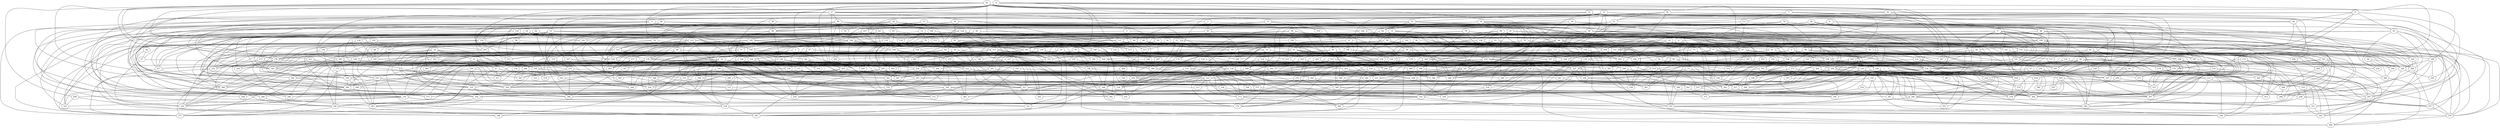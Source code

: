 strict graph "gnp_random_graph(400,0.015)" {
0;
1;
2;
3;
4;
5;
6;
7;
8;
9;
10;
11;
12;
13;
14;
15;
16;
17;
18;
19;
20;
21;
22;
23;
24;
25;
26;
27;
28;
29;
30;
31;
32;
33;
34;
35;
36;
37;
38;
39;
40;
41;
42;
43;
44;
45;
46;
47;
48;
49;
50;
51;
52;
53;
54;
55;
56;
57;
58;
59;
60;
61;
62;
63;
64;
65;
66;
67;
68;
69;
70;
71;
72;
73;
74;
75;
76;
77;
78;
79;
80;
81;
82;
83;
84;
85;
86;
87;
88;
89;
90;
91;
92;
93;
94;
95;
96;
97;
98;
99;
100;
101;
102;
103;
104;
105;
106;
107;
108;
109;
110;
111;
112;
113;
114;
115;
116;
117;
118;
119;
120;
121;
122;
123;
124;
125;
126;
127;
128;
129;
130;
131;
132;
133;
134;
135;
136;
137;
138;
139;
140;
141;
142;
143;
144;
145;
146;
147;
148;
149;
150;
151;
152;
153;
154;
155;
156;
157;
158;
159;
160;
161;
162;
163;
164;
165;
166;
167;
168;
169;
170;
171;
172;
173;
174;
175;
176;
177;
178;
179;
180;
181;
182;
183;
184;
185;
186;
187;
188;
189;
190;
191;
192;
193;
194;
195;
196;
197;
198;
199;
200;
201;
202;
203;
204;
205;
206;
207;
208;
209;
210;
211;
212;
213;
214;
215;
216;
217;
218;
219;
220;
221;
222;
223;
224;
225;
226;
227;
228;
229;
230;
231;
232;
233;
234;
235;
236;
237;
238;
239;
240;
241;
242;
243;
244;
245;
246;
247;
248;
249;
250;
251;
252;
253;
254;
255;
256;
257;
258;
259;
260;
261;
262;
263;
264;
265;
266;
267;
268;
269;
270;
271;
272;
273;
274;
275;
276;
277;
278;
279;
280;
281;
282;
283;
284;
285;
286;
287;
288;
289;
290;
291;
292;
293;
294;
295;
296;
297;
298;
299;
300;
301;
302;
303;
304;
305;
306;
307;
308;
309;
310;
311;
312;
313;
314;
315;
316;
317;
318;
319;
320;
321;
322;
323;
324;
325;
326;
327;
328;
329;
330;
331;
332;
333;
334;
335;
336;
337;
338;
339;
340;
341;
342;
343;
344;
345;
346;
347;
348;
349;
350;
351;
352;
353;
354;
355;
356;
357;
358;
359;
360;
361;
362;
363;
364;
365;
366;
367;
368;
369;
370;
371;
372;
373;
374;
375;
376;
377;
378;
379;
380;
381;
382;
383;
384;
385;
386;
387;
388;
389;
390;
391;
392;
393;
394;
395;
396;
397;
398;
399;
0 -- 163  [is_available=True, prob="0.577372874879"];
0 -- 36  [is_available=True, prob="0.190039960964"];
0 -- 135  [is_available=True, prob="1.0"];
0 -- 202  [is_available=True, prob="0.514683439761"];
0 -- 145  [is_available=True, prob="0.663628086172"];
0 -- 147  [is_available=True, prob="1.0"];
0 -- 388  [is_available=True, prob="0.322144930926"];
1 -- 148  [is_available=True, prob="0.930201834196"];
1 -- 108  [is_available=True, prob="0.0036262233025"];
1 -- 222  [is_available=True, prob="1.0"];
2 -- 48  [is_available=True, prob="0.561540860043"];
2 -- 178  [is_available=True, prob="0.0756913325278"];
2 -- 43  [is_available=True, prob="1.0"];
2 -- 221  [is_available=True, prob="0.46648663446"];
2 -- 94  [is_available=True, prob="0.16400220999"];
3 -- 364  [is_available=True, prob="1.0"];
3 -- 22  [is_available=True, prob="1.0"];
4 -- 133  [is_available=True, prob="0.718038773406"];
4 -- 169  [is_available=True, prob="1.0"];
4 -- 309  [is_available=True, prob="1.0"];
4 -- 284  [is_available=True, prob="0.821309717565"];
4 -- 158  [is_available=True, prob="0.161027956379"];
4 -- 165  [is_available=True, prob="0.0902717542357"];
5 -- 209  [is_available=True, prob="1.0"];
5 -- 220  [is_available=True, prob="0.038722669076"];
5 -- 196  [is_available=True, prob="0.216397812248"];
5 -- 205  [is_available=True, prob="0.177934997321"];
6 -- 88  [is_available=True, prob="1.0"];
6 -- 176  [is_available=True, prob="0.83781358567"];
6 -- 171  [is_available=True, prob="0.17270343087"];
6 -- 116  [is_available=True, prob="1.0"];
7 -- 327  [is_available=True, prob="0.545899807386"];
7 -- 314  [is_available=True, prob="0.589783074324"];
7 -- 107  [is_available=True, prob="1.0"];
7 -- 111  [is_available=True, prob="0.276072025436"];
8 -- 257  [is_available=True, prob="0.0543905243798"];
8 -- 195  [is_available=True, prob="0.227720726569"];
8 -- 37  [is_available=True, prob="0.55652738882"];
8 -- 102  [is_available=True, prob="0.640028470312"];
8 -- 105  [is_available=True, prob="0.365352399486"];
8 -- 362  [is_available=True, prob="0.332470972938"];
8 -- 312  [is_available=True, prob="1.0"];
8 -- 213  [is_available=True, prob="0.175896910821"];
8 -- 184  [is_available=True, prob="1.0"];
8 -- 91  [is_available=True, prob="1.0"];
8 -- 70  [is_available=True, prob="0.534523129487"];
9 -- 384  [is_available=True, prob="0.143187984673"];
9 -- 327  [is_available=True, prob="1.0"];
9 -- 174  [is_available=True, prob="0.528219488025"];
9 -- 80  [is_available=True, prob="0.118128347359"];
9 -- 83  [is_available=True, prob="0.411917448108"];
9 -- 244  [is_available=True, prob="0.48366180455"];
9 -- 319  [is_available=True, prob="0.769526046424"];
10 -- 297  [is_available=True, prob="0.213145824563"];
10 -- 178  [is_available=True, prob="0.122562791397"];
10 -- 236  [is_available=True, prob="1.0"];
10 -- 354  [is_available=True, prob="0.221071375743"];
10 -- 381  [is_available=True, prob="0.839265079951"];
11 -- 379  [is_available=True, prob="0.0882915273384"];
11 -- 84  [is_available=True, prob="0.545522736841"];
11 -- 225  [is_available=True, prob="1.0"];
11 -- 76  [is_available=True, prob="1.0"];
11 -- 217  [is_available=True, prob="0.169629402942"];
12 -- 128  [is_available=True, prob="0.643641907301"];
12 -- 229  [is_available=True, prob="0.889772806421"];
12 -- 43  [is_available=True, prob="0.476280918754"];
12 -- 85  [is_available=True, prob="0.479384543373"];
12 -- 313  [is_available=True, prob="0.57799202616"];
12 -- 155  [is_available=True, prob="0.00345651475405"];
13 -- 64  [is_available=True, prob="0.263727281956"];
13 -- 66  [is_available=True, prob="0.905245893376"];
13 -- 358  [is_available=True, prob="0.746479384485"];
13 -- 327  [is_available=True, prob="0.0504590727387"];
13 -- 41  [is_available=True, prob="0.284240299222"];
13 -- 347  [is_available=True, prob="0.612597515199"];
13 -- 29  [is_available=True, prob="1.0"];
14 -- 161  [is_available=True, prob="1.0"];
14 -- 328  [is_available=True, prob="0.189640004782"];
14 -- 175  [is_available=True, prob="0.522426548569"];
14 -- 306  [is_available=True, prob="0.966220662338"];
14 -- 21  [is_available=True, prob="1.0"];
14 -- 246  [is_available=True, prob="0.568455462452"];
14 -- 254  [is_available=True, prob="0.349219314917"];
15 -- 192  [is_available=True, prob="0.723139228783"];
15 -- 226  [is_available=True, prob="0.730152428497"];
15 -- 106  [is_available=True, prob="0.734189842078"];
15 -- 208  [is_available=True, prob="1.0"];
15 -- 276  [is_available=True, prob="1.0"];
15 -- 215  [is_available=True, prob="0.566214416797"];
16 -- 151  [is_available=True, prob="0.405458595807"];
16 -- 259  [is_available=True, prob="1.0"];
16 -- 139  [is_available=True, prob="1.0"];
16 -- 141  [is_available=True, prob="0.76084403024"];
16 -- 279  [is_available=True, prob="0.912103102256"];
16 -- 284  [is_available=True, prob="0.53621015353"];
17 -- 193  [is_available=True, prob="0.796846744195"];
17 -- 369  [is_available=True, prob="0.952202822813"];
17 -- 232  [is_available=True, prob="0.852083903006"];
17 -- 108  [is_available=True, prob="1.0"];
17 -- 397  [is_available=True, prob="1.0"];
17 -- 239  [is_available=True, prob="1.0"];
17 -- 208  [is_available=True, prob="0.798169384371"];
17 -- 337  [is_available=True, prob="0.93136507249"];
17 -- 147  [is_available=True, prob="0.0677385928646"];
17 -- 84  [is_available=True, prob="1.0"];
17 -- 375  [is_available=True, prob="0.219523458882"];
17 -- 378  [is_available=True, prob="0.783962481044"];
18 -- 96  [is_available=True, prob="0.740178000683"];
18 -- 257  [is_available=True, prob="0.315861617693"];
18 -- 102  [is_available=True, prob="0.0108068776382"];
18 -- 288  [is_available=True, prob="0.528621848969"];
18 -- 142  [is_available=True, prob="0.486238541711"];
18 -- 47  [is_available=True, prob="0.075119943849"];
18 -- 310  [is_available=True, prob="1.0"];
18 -- 57  [is_available=True, prob="0.783484103834"];
18 -- 220  [is_available=True, prob="0.123544284918"];
18 -- 125  [is_available=True, prob="0.187179566777"];
19 -- 32  [is_available=True, prob="0.693097963718"];
19 -- 386  [is_available=True, prob="0.480136100075"];
19 -- 324  [is_available=True, prob="1.0"];
19 -- 293  [is_available=True, prob="0.299726764223"];
19 -- 103  [is_available=True, prob="1.0"];
19 -- 216  [is_available=True, prob="1.0"];
19 -- 338  [is_available=True, prob="0.525318389775"];
19 -- 339  [is_available=True, prob="1.0"];
19 -- 184  [is_available=True, prob="0.0522990881112"];
19 -- 185  [is_available=True, prob="0.600965879956"];
20 -- 104  [is_available=True, prob="1.0"];
20 -- 55  [is_available=True, prob="0.0582018886142"];
20 -- 142  [is_available=True, prob="0.916260555873"];
20 -- 340  [is_available=True, prob="0.480730238442"];
20 -- 87  [is_available=True, prob="0.432910452021"];
20 -- 280  [is_available=True, prob="1.0"];
20 -- 92  [is_available=True, prob="0.243188663762"];
20 -- 189  [is_available=True, prob="0.963341183782"];
20 -- 318  [is_available=True, prob="0.889026743008"];
21 -- 196  [is_available=True, prob="0.943704495719"];
21 -- 133  [is_available=True, prob="1.0"];
21 -- 296  [is_available=True, prob="1.0"];
21 -- 47  [is_available=True, prob="0.900876246802"];
21 -- 251  [is_available=True, prob="0.670808142939"];
21 -- 382  [is_available=True, prob="1.0"];
22 -- 310  [is_available=True, prob="1.0"];
22 -- 232  [is_available=True, prob="0.180557631754"];
22 -- 206  [is_available=True, prob="0.416497428501"];
22 -- 371  [is_available=True, prob="0.381377161219"];
22 -- 150  [is_available=True, prob="0.0393751261601"];
22 -- 217  [is_available=True, prob="0.913351099466"];
22 -- 124  [is_available=True, prob="0.322496660694"];
22 -- 253  [is_available=True, prob="1.0"];
22 -- 95  [is_available=True, prob="1.0"];
23 -- 49  [is_available=True, prob="1.0"];
23 -- 107  [is_available=True, prob="0.735094101538"];
23 -- 326  [is_available=True, prob="1.0"];
23 -- 319  [is_available=True, prob="1.0"];
24 -- 25  [is_available=True, prob="0.032663041084"];
24 -- 106  [is_available=True, prob="0.567684397281"];
24 -- 331  [is_available=True, prob="0.0392085898761"];
24 -- 303  [is_available=True, prob="0.400765638964"];
25 -- 388  [is_available=True, prob="0.118580421619"];
25 -- 103  [is_available=True, prob="1.0"];
25 -- 247  [is_available=True, prob="1.0"];
25 -- 364  [is_available=True, prob="0.194948236998"];
25 -- 248  [is_available=True, prob="0.299558757268"];
25 -- 183  [is_available=True, prob="0.804579812511"];
25 -- 313  [is_available=True, prob="0.017338364043"];
26 -- 256  [is_available=True, prob="0.469694090905"];
26 -- 136  [is_available=True, prob="0.767293492471"];
26 -- 394  [is_available=True, prob="0.144113280149"];
26 -- 301  [is_available=True, prob="0.309450623926"];
26 -- 189  [is_available=True, prob="0.882308091477"];
26 -- 61  [is_available=True, prob="0.270597075546"];
27 -- 302  [is_available=True, prob="1.0"];
27 -- 271  [is_available=True, prob="0.609984088066"];
28 -- 273  [is_available=True, prob="0.777186216984"];
28 -- 52  [is_available=True, prob="0.679675446622"];
28 -- 86  [is_available=True, prob="1.0"];
29 -- 261  [is_available=True, prob="0.511637127215"];
29 -- 264  [is_available=True, prob="1.0"];
29 -- 94  [is_available=True, prob="1.0"];
29 -- 69  [is_available=True, prob="0.497725887432"];
29 -- 312  [is_available=True, prob="0.787750983692"];
29 -- 126  [is_available=True, prob="0.451469513701"];
29 -- 223  [is_available=True, prob="0.453142096609"];
30 -- 384  [is_available=True, prob="0.00467031720254"];
30 -- 97  [is_available=True, prob="0.320587515112"];
30 -- 299  [is_available=True, prob="0.136009796315"];
30 -- 93  [is_available=True, prob="0.320854328239"];
30 -- 86  [is_available=True, prob="0.984316997154"];
31 -- 343  [is_available=True, prob="0.612238710121"];
31 -- 387  [is_available=True, prob="0.0908501964029"];
31 -- 388  [is_available=True, prob="0.823929116227"];
31 -- 199  [is_available=True, prob="0.104615437332"];
31 -- 327  [is_available=True, prob="0.795436010064"];
31 -- 269  [is_available=True, prob="0.322771800357"];
31 -- 110  [is_available=True, prob="1.0"];
31 -- 80  [is_available=True, prob="0.354988553962"];
31 -- 371  [is_available=True, prob="0.95368978053"];
31 -- 215  [is_available=True, prob="0.105389209387"];
31 -- 350  [is_available=True, prob="0.58579981898"];
31 -- 255  [is_available=True, prob="1.0"];
32 -- 51  [is_available=True, prob="0.300078938418"];
32 -- 35  [is_available=True, prob="0.202247880229"];
32 -- 131  [is_available=True, prob="0.772490892458"];
32 -- 236  [is_available=True, prob="0.736556732716"];
32 -- 397  [is_available=True, prob="0.872750920133"];
32 -- 247  [is_available=True, prob="0.269739049968"];
32 -- 249  [is_available=True, prob="0.734569600043"];
32 -- 283  [is_available=True, prob="1.0"];
33 -- 320  [is_available=True, prob="0.560089746014"];
33 -- 65  [is_available=True, prob="0.71619835439"];
33 -- 388  [is_available=True, prob="0.510415891148"];
33 -- 77  [is_available=True, prob="0.563477590141"];
33 -- 145  [is_available=True, prob="0.428057214433"];
33 -- 213  [is_available=True, prob="0.709938769181"];
33 -- 377  [is_available=True, prob="1.0"];
34 -- 208  [is_available=True, prob="0.435185547731"];
34 -- 380  [is_available=True, prob="1.0"];
34 -- 324  [is_available=True, prob="1.0"];
35 -- 128  [is_available=True, prob="0.449314623677"];
35 -- 360  [is_available=True, prob="0.240745423874"];
35 -- 241  [is_available=True, prob="0.673695117046"];
35 -- 376  [is_available=True, prob="0.740813645762"];
35 -- 92  [is_available=True, prob="1.0"];
36 -- 295  [is_available=True, prob="0.636561889374"];
36 -- 329  [is_available=True, prob="1.0"];
36 -- 209  [is_available=True, prob="0.527837497541"];
36 -- 245  [is_available=True, prob="0.173408889166"];
36 -- 58  [is_available=True, prob="0.577187123135"];
37 -- 352  [is_available=True, prob="0.00147912057042"];
37 -- 354  [is_available=True, prob="0.864487233592"];
37 -- 228  [is_available=True, prob="0.697841082393"];
37 -- 39  [is_available=True, prob="0.293714187497"];
37 -- 263  [is_available=True, prob="0.742123374356"];
37 -- 334  [is_available=True, prob="0.506576121771"];
37 -- 376  [is_available=True, prob="0.599787206417"];
37 -- 53  [is_available=True, prob="0.30832426105"];
37 -- 216  [is_available=True, prob="0.684938204825"];
37 -- 68  [is_available=True, prob="0.510265845771"];
37 -- 286  [is_available=True, prob="1.0"];
38 -- 336  [is_available=True, prob="1.0"];
38 -- 292  [is_available=True, prob="1.0"];
38 -- 170  [is_available=True, prob="1.0"];
38 -- 240  [is_available=True, prob="0.661460743735"];
38 -- 343  [is_available=True, prob="0.909465468711"];
38 -- 314  [is_available=True, prob="0.984511507932"];
38 -- 394  [is_available=True, prob="0.481258060199"];
39 -- 72  [is_available=True, prob="0.637780630075"];
39 -- 234  [is_available=True, prob="0.694293987703"];
39 -- 364  [is_available=True, prob="0.287983853863"];
39 -- 207  [is_available=True, prob="0.567136808708"];
39 -- 158  [is_available=True, prob="1.0"];
39 -- 317  [is_available=True, prob="1.0"];
39 -- 126  [is_available=True, prob="0.958150298353"];
40 -- 100  [is_available=True, prob="1.0"];
40 -- 140  [is_available=True, prob="0.389739553333"];
40 -- 304  [is_available=True, prob="0.0913052255918"];
40 -- 243  [is_available=True, prob="1.0"];
40 -- 308  [is_available=True, prob="1.0"];
40 -- 184  [is_available=True, prob="1.0"];
40 -- 155  [is_available=True, prob="0.767170229267"];
40 -- 63  [is_available=True, prob="0.047989025692"];
41 -- 358  [is_available=True, prob="0.866453473742"];
41 -- 297  [is_available=True, prob="0.640706425945"];
41 -- 396  [is_available=True, prob="0.966874491257"];
41 -- 82  [is_available=True, prob="0.750872472071"];
41 -- 281  [is_available=True, prob="0.772306612155"];
42 -- 329  [is_available=True, prob="0.973656820853"];
42 -- 387  [is_available=True, prob="0.521569716183"];
42 -- 356  [is_available=True, prob="0.267332992364"];
42 -- 295  [is_available=True, prob="1.0"];
43 -- 123  [is_available=True, prob="0.290369080485"];
43 -- 218  [is_available=True, prob="0.56414261106"];
43 -- 295  [is_available=True, prob="0.183410009387"];
44 -- 57  [is_available=True, prob="0.466038016539"];
44 -- 363  [is_available=True, prob="0.787017478344"];
45 -- 193  [is_available=True, prob="0.191424502782"];
45 -- 194  [is_available=True, prob="1.0"];
45 -- 227  [is_available=True, prob="0.00509691513558"];
45 -- 229  [is_available=True, prob="1.0"];
45 -- 337  [is_available=True, prob="0.680345574638"];
45 -- 290  [is_available=True, prob="0.795140967632"];
45 -- 335  [is_available=True, prob="0.85641646634"];
45 -- 145  [is_available=True, prob="0.783730095861"];
45 -- 211  [is_available=True, prob="0.16508977668"];
45 -- 246  [is_available=True, prob="0.630289062217"];
45 -- 186  [is_available=True, prob="0.19361074085"];
45 -- 59  [is_available=True, prob="0.808742226568"];
46 -- 240  [is_available=True, prob="1.0"];
46 -- 264  [is_available=True, prob="1.0"];
46 -- 302  [is_available=True, prob="0.189849725974"];
46 -- 144  [is_available=True, prob="1.0"];
46 -- 82  [is_available=True, prob="0.208068469299"];
46 -- 254  [is_available=True, prob="0.762665895889"];
47 -- 357  [is_available=True, prob="1.0"];
47 -- 326  [is_available=True, prob="0.687467705039"];
47 -- 391  [is_available=True, prob="1.0"];
47 -- 311  [is_available=True, prob="0.8582616408"];
48 -- 201  [is_available=True, prob="0.657044431299"];
48 -- 139  [is_available=True, prob="1.0"];
48 -- 300  [is_available=True, prob="1.0"];
48 -- 178  [is_available=True, prob="0.760017898941"];
48 -- 309  [is_available=True, prob="1.0"];
48 -- 316  [is_available=True, prob="1.0"];
49 -- 376  [is_available=True, prob="1.0"];
49 -- 335  [is_available=True, prob="0.677989543162"];
49 -- 158  [is_available=True, prob="0.500144739112"];
50 -- 282  [is_available=True, prob="0.853817305762"];
50 -- 189  [is_available=True, prob="0.899897882939"];
50 -- 222  [is_available=True, prob="1.0"];
51 -- 224  [is_available=True, prob="0.466019324375"];
51 -- 306  [is_available=True, prob="0.00858156927482"];
52 -- 288  [is_available=True, prob="0.921595599099"];
52 -- 113  [is_available=True, prob="0.862216191899"];
52 -- 139  [is_available=True, prob="0.743605519055"];
52 -- 376  [is_available=True, prob="0.614505506986"];
53 -- 135  [is_available=True, prob="0.284097713419"];
53 -- 104  [is_available=True, prob="0.348967812416"];
53 -- 331  [is_available=True, prob="0.36579441708"];
53 -- 237  [is_available=True, prob="0.767788054238"];
53 -- 304  [is_available=True, prob="0.90121296506"];
53 -- 243  [is_available=True, prob="0.340226249307"];
53 -- 180  [is_available=True, prob="0.955578967642"];
53 -- 183  [is_available=True, prob="0.468055890105"];
53 -- 276  [is_available=True, prob="0.958458841364"];
53 -- 156  [is_available=True, prob="1.0"];
54 -- 344  [is_available=True, prob="0.822103155004"];
54 -- 322  [is_available=True, prob="0.0419913207156"];
54 -- 137  [is_available=True, prob="1.0"];
54 -- 303  [is_available=True, prob="1.0"];
54 -- 152  [is_available=True, prob="1.0"];
54 -- 338  [is_available=True, prob="0.124911349322"];
54 -- 88  [is_available=True, prob="0.423670055902"];
56 -- 368  [is_available=True, prob="0.977280549589"];
56 -- 154  [is_available=True, prob="0.452519107584"];
56 -- 274  [is_available=True, prob="0.969884912082"];
56 -- 319  [is_available=True, prob="0.834356991852"];
57 -- 332  [is_available=True, prob="0.26497264878"];
57 -- 239  [is_available=True, prob="0.737796419706"];
58 -- 193  [is_available=True, prob="1.0"];
58 -- 198  [is_available=True, prob="1.0"];
58 -- 168  [is_available=True, prob="0.0881652866978"];
58 -- 202  [is_available=True, prob="0.860687140933"];
58 -- 176  [is_available=True, prob="0.290677589607"];
59 -- 384  [is_available=True, prob="0.111172240595"];
59 -- 294  [is_available=True, prob="1.0"];
59 -- 307  [is_available=True, prob="0.458536632998"];
59 -- 84  [is_available=True, prob="0.890352738962"];
59 -- 61  [is_available=True, prob="1.0"];
60 -- 304  [is_available=True, prob="1.0"];
60 -- 201  [is_available=True, prob="1.0"];
60 -- 236  [is_available=True, prob="0.603704540168"];
60 -- 190  [is_available=True, prob="1.0"];
61 -- 65  [is_available=True, prob="0.200292000794"];
61 -- 269  [is_available=True, prob="1.0"];
61 -- 82  [is_available=True, prob="0.388705821507"];
61 -- 377  [is_available=True, prob="0.0802591580185"];
61 -- 94  [is_available=True, prob="0.694551304497"];
62 -- 217  [is_available=True, prob="0.596551346245"];
62 -- 164  [is_available=True, prob="0.720031622223"];
62 -- 252  [is_available=True, prob="0.336527958112"];
62 -- 310  [is_available=True, prob="1.0"];
62 -- 365  [is_available=True, prob="1.0"];
63 -- 356  [is_available=True, prob="1.0"];
63 -- 105  [is_available=True, prob="0.267593459856"];
63 -- 235  [is_available=True, prob="0.858363142327"];
63 -- 146  [is_available=True, prob="0.930292274268"];
63 -- 147  [is_available=True, prob="0.685446380849"];
63 -- 116  [is_available=True, prob="1.0"];
63 -- 119  [is_available=True, prob="1.0"];
63 -- 157  [is_available=True, prob="1.0"];
63 -- 351  [is_available=True, prob="1.0"];
64 -- 233  [is_available=True, prob="0.704189177875"];
64 -- 139  [is_available=True, prob="0.671737383754"];
64 -- 236  [is_available=True, prob="0.268947783496"];
64 -- 278  [is_available=True, prob="0.770414793136"];
65 -- 224  [is_available=True, prob="1.0"];
65 -- 193  [is_available=True, prob="0.211530273222"];
65 -- 271  [is_available=True, prob="0.388121708367"];
65 -- 181  [is_available=True, prob="0.319402572069"];
65 -- 343  [is_available=True, prob="0.830869689302"];
66 -- 195  [is_available=True, prob="0.229349162681"];
66 -- 356  [is_available=True, prob="0.189361276476"];
66 -- 239  [is_available=True, prob="0.0458195957151"];
66 -- 372  [is_available=True, prob="0.712430721985"];
66 -- 373  [is_available=True, prob="0.562429984761"];
66 -- 316  [is_available=True, prob="0.994746036068"];
67 -- 200  [is_available=True, prob="0.0214252056342"];
67 -- 130  [is_available=True, prob="0.167292593814"];
67 -- 292  [is_available=True, prob="1.0"];
67 -- 170  [is_available=True, prob="0.538522253132"];
67 -- 367  [is_available=True, prob="0.804024837653"];
68 -- 352  [is_available=True, prob="0.107645829888"];
68 -- 70  [is_available=True, prob="0.398223387499"];
68 -- 263  [is_available=True, prob="0.87060443472"];
68 -- 328  [is_available=True, prob="0.636109802376"];
68 -- 362  [is_available=True, prob="0.0127599269433"];
68 -- 366  [is_available=True, prob="0.628109551426"];
68 -- 144  [is_available=True, prob="0.777541496117"];
68 -- 86  [is_available=True, prob="1.0"];
68 -- 377  [is_available=True, prob="1.0"];
68 -- 122  [is_available=True, prob="0.0541071984384"];
69 -- 197  [is_available=True, prob="0.634802948523"];
69 -- 138  [is_available=True, prob="0.772281841386"];
69 -- 300  [is_available=True, prob="0.460762501314"];
69 -- 77  [is_available=True, prob="1.0"];
69 -- 240  [is_available=True, prob="0.930946482416"];
69 -- 374  [is_available=True, prob="0.654695241406"];
69 -- 313  [is_available=True, prob="0.855010033586"];
69 -- 186  [is_available=True, prob="0.773741473869"];
69 -- 251  [is_available=True, prob="0.623257166227"];
70 -- 128  [is_available=True, prob="0.552334970299"];
70 -- 197  [is_available=True, prob="1.0"];
70 -- 208  [is_available=True, prob="0.281830476113"];
70 -- 382  [is_available=True, prob="0.0422597888421"];
71 -- 100  [is_available=True, prob="0.322563329003"];
71 -- 262  [is_available=True, prob="1.0"];
71 -- 170  [is_available=True, prob="0.124712349292"];
71 -- 299  [is_available=True, prob="1.0"];
71 -- 178  [is_available=True, prob="1.0"];
71 -- 313  [is_available=True, prob="0.897244686653"];
72 -- 324  [is_available=True, prob="0.730905800633"];
72 -- 364  [is_available=True, prob="0.535388672442"];
72 -- 114  [is_available=True, prob="0.0306829555844"];
72 -- 275  [is_available=True, prob="1.0"];
72 -- 187  [is_available=True, prob="0.227535038509"];
72 -- 349  [is_available=True, prob="0.735802775271"];
73 -- 361  [is_available=True, prob="0.792751276053"];
73 -- 339  [is_available=True, prob="1.0"];
73 -- 251  [is_available=True, prob="0.716437851055"];
73 -- 293  [is_available=True, prob="0.671465543522"];
74 -- 260  [is_available=True, prob="0.774770004037"];
74 -- 86  [is_available=True, prob="1.0"];
74 -- 169  [is_available=True, prob="0.328449628647"];
74 -- 234  [is_available=True, prob="1.0"];
74 -- 181  [is_available=True, prob="0.732169585288"];
74 -- 342  [is_available=True, prob="0.846561736058"];
75 -- 128  [is_available=True, prob="0.881095264573"];
75 -- 306  [is_available=True, prob="1.0"];
75 -- 375  [is_available=True, prob="0.925938715781"];
76 -- 102  [is_available=True, prob="0.43322069316"];
76 -- 201  [is_available=True, prob="0.730061027197"];
76 -- 246  [is_available=True, prob="1.0"];
76 -- 282  [is_available=True, prob="1.0"];
76 -- 381  [is_available=True, prob="0.550289373707"];
77 -- 160  [is_available=True, prob="0.78606127168"];
77 -- 257  [is_available=True, prob="0.798688464255"];
77 -- 234  [is_available=True, prob="0.222982058321"];
77 -- 327  [is_available=True, prob="0.824760642105"];
77 -- 336  [is_available=True, prob="0.772627444846"];
77 -- 216  [is_available=True, prob="0.9668403712"];
78 -- 353  [is_available=True, prob="0.314253713934"];
78 -- 136  [is_available=True, prob="1.0"];
78 -- 236  [is_available=True, prob="0.437355436101"];
78 -- 338  [is_available=True, prob="1.0"];
78 -- 217  [is_available=True, prob="0.427783621037"];
78 -- 379  [is_available=True, prob="0.794814336368"];
78 -- 381  [is_available=True, prob="1.0"];
78 -- 286  [is_available=True, prob="1.0"];
79 -- 192  [is_available=True, prob="1.0"];
79 -- 220  [is_available=True, prob="1.0"];
79 -- 188  [is_available=True, prob="1.0"];
79 -- 253  [is_available=True, prob="1.0"];
79 -- 309  [is_available=True, prob="1.0"];
80 -- 107  [is_available=True, prob="0.484161805971"];
80 -- 95  [is_available=True, prob="0.693519142756"];
80 -- 205  [is_available=True, prob="0.596198275173"];
81 -- 280  [is_available=True, prob="0.85507430847"];
81 -- 193  [is_available=True, prob="1.0"];
81 -- 164  [is_available=True, prob="0.987384168002"];
81 -- 228  [is_available=True, prob="0.339042982347"];
81 -- 257  [is_available=True, prob="0.922575937377"];
82 -- 97  [is_available=True, prob="0.261031870911"];
82 -- 142  [is_available=True, prob="1.0"];
82 -- 146  [is_available=True, prob="1.0"];
82 -- 94  [is_available=True, prob="1.0"];
83 -- 321  [is_available=True, prob="0.0164164325906"];
83 -- 324  [is_available=True, prob="1.0"];
83 -- 136  [is_available=True, prob="0.253093954293"];
83 -- 396  [is_available=True, prob="0.535105508327"];
83 -- 208  [is_available=True, prob="0.685861499067"];
83 -- 169  [is_available=True, prob="0.0260051141268"];
83 -- 186  [is_available=True, prob="0.337279644662"];
84 -- 160  [is_available=True, prob="0.306903751532"];
84 -- 98  [is_available=True, prob="0.418797841385"];
84 -- 293  [is_available=True, prob="0.447748868774"];
84 -- 364  [is_available=True, prob="0.730206400879"];
85 -- 90  [is_available=True, prob="0.441371237978"];
85 -- 222  [is_available=True, prob="0.174434967316"];
85 -- 174  [is_available=True, prob="0.809011018212"];
85 -- 159  [is_available=True, prob="0.152096700188"];
86 -- 130  [is_available=True, prob="0.901114409439"];
86 -- 200  [is_available=True, prob="0.0321690498624"];
86 -- 156  [is_available=True, prob="1.0"];
86 -- 395  [is_available=True, prob="0.160105509644"];
86 -- 322  [is_available=True, prob="0.0587344511512"];
86 -- 306  [is_available=True, prob="0.771003646473"];
86 -- 149  [is_available=True, prob="1.0"];
87 -- 112  [is_available=True, prob="1.0"];
87 -- 342  [is_available=True, prob="1.0"];
87 -- 119  [is_available=True, prob="1.0"];
88 -- 259  [is_available=True, prob="0.263087097777"];
88 -- 357  [is_available=True, prob="1.0"];
88 -- 108  [is_available=True, prob="0.392824540858"];
88 -- 171  [is_available=True, prob="0.319932113115"];
88 -- 140  [is_available=True, prob="0.583650474044"];
88 -- 301  [is_available=True, prob="0.865184268738"];
89 -- 195  [is_available=True, prob="0.19634263777"];
89 -- 327  [is_available=True, prob="0.80850093123"];
89 -- 92  [is_available=True, prob="0.62762756442"];
89 -- 140  [is_available=True, prob="0.637980985442"];
89 -- 269  [is_available=True, prob="0.79491649437"];
89 -- 370  [is_available=True, prob="0.736045363978"];
89 -- 115  [is_available=True, prob="0.156725627992"];
89 -- 393  [is_available=True, prob="1.0"];
89 -- 218  [is_available=True, prob="0.0275749872735"];
89 -- 156  [is_available=True, prob="0.147264459188"];
89 -- 253  [is_available=True, prob="0.331012061655"];
90 -- 208  [is_available=True, prob="1.0"];
90 -- 137  [is_available=True, prob="0.985137598654"];
90 -- 281  [is_available=True, prob="1.0"];
90 -- 257  [is_available=True, prob="1.0"];
91 -- 370  [is_available=True, prob="0.71258787088"];
91 -- 196  [is_available=True, prob="0.550638075723"];
92 -- 161  [is_available=True, prob="1.0"];
92 -- 229  [is_available=True, prob="0.869322159185"];
92 -- 294  [is_available=True, prob="1.0"];
92 -- 385  [is_available=True, prob="0.0576846153417"];
92 -- 391  [is_available=True, prob="0.985120619509"];
92 -- 251  [is_available=True, prob="1.0"];
93 -- 98  [is_available=True, prob="1.0"];
93 -- 132  [is_available=True, prob="1.0"];
93 -- 302  [is_available=True, prob="1.0"];
93 -- 143  [is_available=True, prob="1.0"];
93 -- 371  [is_available=True, prob="0.908607874876"];
94 -- 224  [is_available=True, prob="0.824553935609"];
94 -- 97  [is_available=True, prob="0.15243813082"];
94 -- 165  [is_available=True, prob="1.0"];
94 -- 166  [is_available=True, prob="0.752561614633"];
94 -- 201  [is_available=True, prob="0.976496052607"];
94 -- 247  [is_available=True, prob="0.693792269969"];
94 -- 314  [is_available=True, prob="0.313800745738"];
95 -- 258  [is_available=True, prob="0.0062904664806"];
95 -- 390  [is_available=True, prob="0.380512327467"];
95 -- 238  [is_available=True, prob="1.0"];
95 -- 271  [is_available=True, prob="1.0"];
96 -- 313  [is_available=True, prob="1.0"];
96 -- 180  [is_available=True, prob="0.99040300716"];
96 -- 98  [is_available=True, prob="0.00201764167226"];
96 -- 397  [is_available=True, prob="0.862684797988"];
97 -- 160  [is_available=True, prob="0.97363340273"];
97 -- 333  [is_available=True, prob="0.753050212081"];
97 -- 158  [is_available=True, prob="0.294930840639"];
97 -- 218  [is_available=True, prob="0.802693564594"];
98 -- 183  [is_available=True, prob="0.482722087547"];
99 -- 134  [is_available=True, prob="1.0"];
99 -- 169  [is_available=True, prob="0.421904519959"];
99 -- 267  [is_available=True, prob="0.0895333359828"];
99 -- 109  [is_available=True, prob="0.310559260446"];
99 -- 368  [is_available=True, prob="1.0"];
99 -- 201  [is_available=True, prob="0.783382844025"];
99 -- 286  [is_available=True, prob="0.52384218265"];
100 -- 112  [is_available=True, prob="0.33669346844"];
100 -- 147  [is_available=True, prob="0.532325868546"];
100 -- 245  [is_available=True, prob="0.708492260371"];
101 -- 160  [is_available=True, prob="1.0"];
101 -- 231  [is_available=True, prob="0.0972213407861"];
101 -- 145  [is_available=True, prob="1.0"];
101 -- 370  [is_available=True, prob="0.0083862222997"];
101 -- 281  [is_available=True, prob="0.744947111987"];
101 -- 381  [is_available=True, prob="0.567681828563"];
102 -- 130  [is_available=True, prob="0.0202365085581"];
102 -- 366  [is_available=True, prob="0.204276163591"];
102 -- 335  [is_available=True, prob="0.373419973015"];
102 -- 240  [is_available=True, prob="0.750812497751"];
102 -- 177  [is_available=True, prob="1.0"];
102 -- 310  [is_available=True, prob="0.844612455701"];
102 -- 285  [is_available=True, prob="0.845785195204"];
103 -- 210  [is_available=True, prob="0.774905478609"];
103 -- 274  [is_available=True, prob="1.0"];
104 -- 322  [is_available=True, prob="0.27089514643"];
104 -- 358  [is_available=True, prob="0.374763020608"];
104 -- 138  [is_available=True, prob="0.276129895362"];
104 -- 185  [is_available=True, prob="0.279009077478"];
104 -- 251  [is_available=True, prob="0.223278005208"];
104 -- 156  [is_available=True, prob="0.137997017195"];
105 -- 185  [is_available=True, prob="0.546034472896"];
105 -- 243  [is_available=True, prob="0.583071042491"];
106 -- 228  [is_available=True, prob="0.556022629194"];
106 -- 362  [is_available=True, prob="1.0"];
106 -- 375  [is_available=True, prob="1.0"];
106 -- 158  [is_available=True, prob="0.15381327198"];
107 -- 163  [is_available=True, prob="0.986086364126"];
107 -- 227  [is_available=True, prob="0.473890049571"];
107 -- 334  [is_available=True, prob="0.970096481301"];
107 -- 145  [is_available=True, prob="0.27285041144"];
107 -- 115  [is_available=True, prob="0.156747675478"];
107 -- 246  [is_available=True, prob="1.0"];
107 -- 252  [is_available=True, prob="0.265984416346"];
107 -- 254  [is_available=True, prob="1.0"];
108 -- 384  [is_available=True, prob="0.298319734884"];
108 -- 333  [is_available=True, prob="0.588386290334"];
108 -- 238  [is_available=True, prob="1.0"];
108 -- 151  [is_available=True, prob="1.0"];
108 -- 190  [is_available=True, prob="0.164862449109"];
109 -- 113  [is_available=True, prob="1.0"];
109 -- 236  [is_available=True, prob="0.0248019458141"];
109 -- 215  [is_available=True, prob="0.686005112844"];
110 -- 387  [is_available=True, prob="0.457156446324"];
110 -- 348  [is_available=True, prob="0.754820701296"];
111 -- 361  [is_available=True, prob="0.0278438677628"];
111 -- 302  [is_available=True, prob="0.144391178736"];
111 -- 120  [is_available=True, prob="0.561443850003"];
111 -- 349  [is_available=True, prob="0.473014854743"];
111 -- 159  [is_available=True, prob="0.856376426235"];
112 -- 169  [is_available=True, prob="0.913564996936"];
112 -- 277  [is_available=True, prob="1.0"];
113 -- 194  [is_available=True, prob="0.477063338574"];
113 -- 167  [is_available=True, prob="1.0"];
113 -- 392  [is_available=True, prob="0.753122055654"];
113 -- 258  [is_available=True, prob="0.728031129943"];
113 -- 216  [is_available=True, prob="1.0"];
113 -- 185  [is_available=True, prob="0.83059401926"];
113 -- 220  [is_available=True, prob="1.0"];
114 -- 332  [is_available=True, prob="0.6471696126"];
114 -- 238  [is_available=True, prob="0.959757182369"];
114 -- 341  [is_available=True, prob="0.867696631165"];
114 -- 311  [is_available=True, prob="0.34046442385"];
114 -- 124  [is_available=True, prob="1.0"];
115 -- 259  [is_available=True, prob="0.322564759386"];
115 -- 198  [is_available=True, prob="0.386780105003"];
115 -- 334  [is_available=True, prob="0.845029599451"];
115 -- 145  [is_available=True, prob="0.247574416526"];
115 -- 242  [is_available=True, prob="1.0"];
115 -- 213  [is_available=True, prob="0.288078320928"];
115 -- 151  [is_available=True, prob="0.813961372115"];
117 -- 304  [is_available=True, prob="0.916600400135"];
117 -- 360  [is_available=True, prob="0.594041384174"];
117 -- 392  [is_available=True, prob="0.743742374512"];
117 -- 251  [is_available=True, prob="0.0208444435068"];
118 -- 184  [is_available=True, prob="0.237835771625"];
118 -- 137  [is_available=True, prob="0.83662647648"];
118 -- 170  [is_available=True, prob="1.0"];
119 -- 354  [is_available=True, prob="0.372818807651"];
119 -- 365  [is_available=True, prob="1.0"];
119 -- 304  [is_available=True, prob="1.0"];
119 -- 273  [is_available=True, prob="0.0443495299072"];
119 -- 374  [is_available=True, prob="0.272352103786"];
119 -- 348  [is_available=True, prob="1.0"];
120 -- 217  [is_available=True, prob="0.775858985567"];
120 -- 123  [is_available=True, prob="1.0"];
121 -- 300  [is_available=True, prob="0.119816606911"];
121 -- 170  [is_available=True, prob="0.85793040895"];
121 -- 236  [is_available=True, prob="0.541011396381"];
121 -- 390  [is_available=True, prob="0.640808810566"];
122 -- 385  [is_available=True, prob="0.714507477067"];
122 -- 357  [is_available=True, prob="0.616574686093"];
122 -- 296  [is_available=True, prob="0.706398582189"];
122 -- 394  [is_available=True, prob="0.34939414549"];
122 -- 396  [is_available=True, prob="0.45925598373"];
122 -- 301  [is_available=True, prob="1.0"];
122 -- 173  [is_available=True, prob="0.925477602784"];
122 -- 145  [is_available=True, prob="1.0"];
122 -- 149  [is_available=True, prob="1.0"];
123 -- 356  [is_available=True, prob="0.0612132867812"];
123 -- 133  [is_available=True, prob="0.401944282321"];
123 -- 138  [is_available=True, prob="0.934174848969"];
123 -- 277  [is_available=True, prob="0.0317931084758"];
123 -- 255  [is_available=True, prob="0.749852224622"];
124 -- 352  [is_available=True, prob="0.773211652736"];
124 -- 262  [is_available=True, prob="1.0"];
124 -- 242  [is_available=True, prob="0.201102395684"];
124 -- 367  [is_available=True, prob="0.562061921111"];
125 -- 288  [is_available=True, prob="1.0"];
125 -- 228  [is_available=True, prob="1.0"];
125 -- 232  [is_available=True, prob="0.788620803135"];
125 -- 236  [is_available=True, prob="0.932597415377"];
125 -- 296  [is_available=True, prob="0.542102745272"];
125 -- 310  [is_available=True, prob="1.0"];
125 -- 248  [is_available=True, prob="0.888114468403"];
126 -- 391  [is_available=True, prob="0.825816357656"];
126 -- 133  [is_available=True, prob="0.706104137474"];
126 -- 326  [is_available=True, prob="0.275551279472"];
126 -- 203  [is_available=True, prob="0.49766509529"];
126 -- 316  [is_available=True, prob="0.561407078545"];
127 -- 296  [is_available=True, prob="0.543214852981"];
127 -- 361  [is_available=True, prob="0.541229226856"];
127 -- 146  [is_available=True, prob="0.424838496536"];
127 -- 170  [is_available=True, prob="0.33990294833"];
127 -- 376  [is_available=True, prob="0.891564237568"];
128 -- 326  [is_available=True, prob="0.49463192066"];
128 -- 236  [is_available=True, prob="0.296102547433"];
128 -- 336  [is_available=True, prob="0.0833619514757"];
128 -- 214  [is_available=True, prob="0.0509232641482"];
128 -- 364  [is_available=True, prob="0.220819003139"];
128 -- 285  [is_available=True, prob="1.0"];
129 -- 352  [is_available=True, prob="1.0"];
129 -- 291  [is_available=True, prob="1.0"];
129 -- 388  [is_available=True, prob="0.985927025999"];
129 -- 397  [is_available=True, prob="0.940306305758"];
129 -- 274  [is_available=True, prob="0.342070332917"];
129 -- 372  [is_available=True, prob="0.209742777281"];
129 -- 251  [is_available=True, prob="1.0"];
130 -- 265  [is_available=True, prob="0.224743750967"];
130 -- 364  [is_available=True, prob="0.14742057589"];
130 -- 398  [is_available=True, prob="1.0"];
131 -- 272  [is_available=True, prob="0.908472551538"];
131 -- 386  [is_available=True, prob="0.0950317134968"];
131 -- 337  [is_available=True, prob="0.414530510464"];
131 -- 279  [is_available=True, prob="0.649652226253"];
132 -- 366  [is_available=True, prob="1.0"];
133 -- 326  [is_available=True, prob="0.516383425811"];
133 -- 342  [is_available=True, prob="0.534987682273"];
133 -- 252  [is_available=True, prob="1.0"];
133 -- 319  [is_available=True, prob="0.129246933177"];
134 -- 162  [is_available=True, prob="0.0540748886226"];
134 -- 183  [is_available=True, prob="0.280002206031"];
135 -- 353  [is_available=True, prob="1.0"];
135 -- 140  [is_available=True, prob="0.844690705956"];
135 -- 378  [is_available=True, prob="1.0"];
135 -- 255  [is_available=True, prob="1.0"];
136 -- 359  [is_available=True, prob="1.0"];
136 -- 197  [is_available=True, prob="0.118383241794"];
136 -- 209  [is_available=True, prob="0.766380373466"];
136 -- 394  [is_available=True, prob="1.0"];
136 -- 139  [is_available=True, prob="1.0"];
136 -- 141  [is_available=True, prob="0.134153460041"];
136 -- 145  [is_available=True, prob="1.0"];
136 -- 174  [is_available=True, prob="0.738949624315"];
136 -- 314  [is_available=True, prob="0.262060867738"];
136 -- 285  [is_available=True, prob="1.0"];
137 -- 388  [is_available=True, prob="0.345359597662"];
137 -- 350  [is_available=True, prob="0.101524171987"];
138 -- 226  [is_available=True, prob="1.0"];
138 -- 139  [is_available=True, prob="0.931297642389"];
138 -- 206  [is_available=True, prob="0.721831552611"];
138 -- 241  [is_available=True, prob="1.0"];
138 -- 372  [is_available=True, prob="0.586810656332"];
138 -- 238  [is_available=True, prob="1.0"];
138 -- 377  [is_available=True, prob="0.332640049711"];
138 -- 351  [is_available=True, prob="0.773906160417"];
139 -- 283  [is_available=True, prob="0.624627117484"];
139 -- 235  [is_available=True, prob="1.0"];
139 -- 204  [is_available=True, prob="0.289429515468"];
139 -- 368  [is_available=True, prob="0.273830467444"];
139 -- 187  [is_available=True, prob="0.292866173585"];
140 -- 321  [is_available=True, prob="1.0"];
140 -- 208  [is_available=True, prob="0.373825062944"];
141 -- 147  [is_available=True, prob="1.0"];
141 -- 264  [is_available=True, prob="0.860525034504"];
141 -- 368  [is_available=True, prob="0.909835842447"];
142 -- 387  [is_available=True, prob="1.0"];
142 -- 332  [is_available=True, prob="0.735308634453"];
142 -- 372  [is_available=True, prob="0.454664242327"];
143 -- 256  [is_available=True, prob="0.89537646114"];
143 -- 381  [is_available=True, prob="0.789449338058"];
144 -- 239  [is_available=True, prob="0.43277692151"];
144 -- 151  [is_available=True, prob="0.96831542732"];
145 -- 227  [is_available=True, prob="0.801793819517"];
145 -- 193  [is_available=True, prob="0.20196037144"];
145 -- 265  [is_available=True, prob="1.0"];
145 -- 270  [is_available=True, prob="0.693040296023"];
145 -- 235  [is_available=True, prob="0.94165297198"];
145 -- 215  [is_available=True, prob="0.703033296782"];
145 -- 280  [is_available=True, prob="0.389328175973"];
145 -- 283  [is_available=True, prob="1.0"];
145 -- 158  [is_available=True, prob="0.0964768129217"];
146 -- 234  [is_available=True, prob="0.216604509236"];
146 -- 241  [is_available=True, prob="1.0"];
146 -- 253  [is_available=True, prob="0.576920024915"];
147 -- 170  [is_available=True, prob="0.215930097976"];
147 -- 399  [is_available=True, prob="0.324502371094"];
147 -- 344  [is_available=True, prob="0.287062036013"];
147 -- 190  [is_available=True, prob="0.883830871894"];
148 -- 246  [is_available=True, prob="1.0"];
148 -- 303  [is_available=True, prob="1.0"];
149 -- 163  [is_available=True, prob="0.183214829287"];
149 -- 367  [is_available=True, prob="0.142610148062"];
149 -- 273  [is_available=True, prob="0.383186218042"];
149 -- 188  [is_available=True, prob="1.0"];
149 -- 350  [is_available=True, prob="0.462120477545"];
150 -- 384  [is_available=True, prob="0.108143094872"];
150 -- 335  [is_available=True, prob="1.0"];
150 -- 311  [is_available=True, prob="0.32408523873"];
151 -- 323  [is_available=True, prob="1.0"];
151 -- 167  [is_available=True, prob="0.857035830539"];
151 -- 171  [is_available=True, prob="1.0"];
152 -- 324  [is_available=True, prob="1.0"];
152 -- 232  [is_available=True, prob="1.0"];
152 -- 331  [is_available=True, prob="0.395560229354"];
152 -- 399  [is_available=True, prob="0.979996146798"];
152 -- 339  [is_available=True, prob="0.181526490509"];
153 -- 266  [is_available=True, prob="0.818566293738"];
153 -- 236  [is_available=True, prob="0.809156032172"];
153 -- 373  [is_available=True, prob="1.0"];
154 -- 161  [is_available=True, prob="1.0"];
154 -- 199  [is_available=True, prob="0.444579696258"];
154 -- 235  [is_available=True, prob="0.113149319476"];
154 -- 397  [is_available=True, prob="0.358940929594"];
154 -- 367  [is_available=True, prob="0.215936235484"];
154 -- 209  [is_available=True, prob="0.0267317413259"];
154 -- 345  [is_available=True, prob="0.701469512884"];
155 -- 224  [is_available=True, prob="0.370627667732"];
156 -- 359  [is_available=True, prob="0.486017571673"];
156 -- 339  [is_available=True, prob="0.519165000688"];
157 -- 264  [is_available=True, prob="0.322208493455"];
157 -- 183  [is_available=True, prob="1.0"];
157 -- 301  [is_available=True, prob="0.541704380796"];
157 -- 374  [is_available=True, prob="1.0"];
158 -- 293  [is_available=True, prob="1.0"];
158 -- 334  [is_available=True, prob="0.585500780675"];
158 -- 367  [is_available=True, prob="0.156601112393"];
158 -- 336  [is_available=True, prob="1.0"];
158 -- 309  [is_available=True, prob="0.31705093689"];
158 -- 279  [is_available=True, prob="0.354993031001"];
158 -- 196  [is_available=True, prob="0.921205330645"];
159 -- 394  [is_available=True, prob="0.729929025506"];
159 -- 341  [is_available=True, prob="1.0"];
159 -- 254  [is_available=True, prob="0.384306361634"];
161 -- 184  [is_available=True, prob="1.0"];
161 -- 217  [is_available=True, prob="0.327047943347"];
162 -- 192  [is_available=True, prob="0.839129027421"];
162 -- 178  [is_available=True, prob="0.440851117715"];
162 -- 363  [is_available=True, prob="0.919434796916"];
163 -- 328  [is_available=True, prob="0.405140108566"];
163 -- 207  [is_available=True, prob="0.38505623932"];
163 -- 342  [is_available=True, prob="0.282207421701"];
163 -- 286  [is_available=True, prob="0.171586181492"];
164 -- 352  [is_available=True, prob="0.189098862493"];
164 -- 229  [is_available=True, prob="0.895885608095"];
164 -- 166  [is_available=True, prob="0.054075233357"];
164 -- 177  [is_available=True, prob="1.0"];
164 -- 169  [is_available=True, prob="1.0"];
164 -- 362  [is_available=True, prob="0.709954507348"];
164 -- 235  [is_available=True, prob="0.610095630318"];
164 -- 309  [is_available=True, prob="0.00776740048801"];
165 -- 297  [is_available=True, prob="0.700311684323"];
165 -- 170  [is_available=True, prob="0.526984247819"];
165 -- 370  [is_available=True, prob="0.203969073953"];
165 -- 380  [is_available=True, prob="1.0"];
166 -- 299  [is_available=True, prob="0.516037203404"];
166 -- 332  [is_available=True, prob="0.578485006841"];
166 -- 179  [is_available=True, prob="0.714689630304"];
166 -- 350  [is_available=True, prob="1.0"];
166 -- 222  [is_available=True, prob="0.461995264125"];
166 -- 351  [is_available=True, prob="0.65297176263"];
167 -- 353  [is_available=True, prob="1.0"];
167 -- 323  [is_available=True, prob="0.929400959038"];
167 -- 337  [is_available=True, prob="0.363001199122"];
167 -- 200  [is_available=True, prob="0.976612667296"];
168 -- 372  [is_available=True, prob="0.641399769566"];
168 -- 258  [is_available=True, prob="1.0"];
168 -- 293  [is_available=True, prob="1.0"];
169 -- 226  [is_available=True, prob="0.363406053774"];
169 -- 307  [is_available=True, prob="0.0583811203782"];
170 -- 271  [is_available=True, prob="0.0525873682213"];
170 -- 373  [is_available=True, prob="0.587771939477"];
170 -- 390  [is_available=True, prob="0.465217754942"];
171 -- 230  [is_available=True, prob="0.54264677427"];
172 -- 376  [is_available=True, prob="0.217182617731"];
172 -- 212  [is_available=True, prob="0.633015974665"];
172 -- 301  [is_available=True, prob="1.0"];
173 -- 296  [is_available=True, prob="0.55802056791"];
173 -- 276  [is_available=True, prob="0.259827878116"];
173 -- 343  [is_available=True, prob="0.175785858441"];
174 -- 298  [is_available=True, prob="0.273266203616"];
174 -- 397  [is_available=True, prob="0.183361105815"];
174 -- 188  [is_available=True, prob="0.318570857812"];
174 -- 351  [is_available=True, prob="0.356399390624"];
175 -- 337  [is_available=True, prob="0.537634558415"];
175 -- 326  [is_available=True, prob="1.0"];
175 -- 269  [is_available=True, prob="1.0"];
175 -- 377  [is_available=True, prob="0.34849926146"];
176 -- 349  [is_available=True, prob="1.0"];
176 -- 199  [is_available=True, prob="0.79471050577"];
177 -- 326  [is_available=True, prob="0.240987203677"];
177 -- 371  [is_available=True, prob="0.567985004675"];
177 -- 181  [is_available=True, prob="1.0"];
178 -- 304  [is_available=True, prob="0.781346152105"];
178 -- 299  [is_available=True, prob="0.410526451856"];
178 -- 235  [is_available=True, prob="0.183196996079"];
178 -- 332  [is_available=True, prob="0.49910161691"];
178 -- 242  [is_available=True, prob="1.0"];
178 -- 378  [is_available=True, prob="0.0161159769982"];
179 -- 251  [is_available=True, prob="1.0"];
179 -- 222  [is_available=True, prob="0.180715886504"];
180 -- 358  [is_available=True, prob="1.0"];
180 -- 267  [is_available=True, prob="0.996930467582"];
180 -- 275  [is_available=True, prob="0.486203723932"];
180 -- 189  [is_available=True, prob="1.0"];
181 -- 388  [is_available=True, prob="0.753444586688"];
181 -- 278  [is_available=True, prob="0.568072721913"];
182 -- 376  [is_available=True, prob="1.0"];
182 -- 395  [is_available=True, prob="0.500114002399"];
182 -- 399  [is_available=True, prob="1.0"];
183 -- 332  [is_available=True, prob="1.0"];
183 -- 241  [is_available=True, prob="0.483410127527"];
184 -- 328  [is_available=True, prob="0.658546556402"];
184 -- 325  [is_available=True, prob="1.0"];
184 -- 370  [is_available=True, prob="1.0"];
184 -- 374  [is_available=True, prob="0.15373143738"];
184 -- 223  [is_available=True, prob="0.0406027514475"];
185 -- 259  [is_available=True, prob="0.0807697722211"];
185 -- 301  [is_available=True, prob="0.986574111308"];
185 -- 374  [is_available=True, prob="0.553302584837"];
185 -- 311  [is_available=True, prob="1.0"];
185 -- 329  [is_available=True, prob="1.0"];
186 -- 297  [is_available=True, prob="1.0"];
186 -- 240  [is_available=True, prob="0.0311869752866"];
186 -- 244  [is_available=True, prob="0.253078032395"];
186 -- 278  [is_available=True, prob="1.0"];
187 -- 386  [is_available=True, prob="0.684499020815"];
188 -- 389  [is_available=True, prob="1.0"];
188 -- 327  [is_available=True, prob="0.769861457739"];
189 -- 343  [is_available=True, prob="0.351060421631"];
189 -- 223  [is_available=True, prob="1.0"];
190 -- 380  [is_available=True, prob="0.224570216419"];
191 -- 249  [is_available=True, prob="1.0"];
191 -- 282  [is_available=True, prob="0.0979624416746"];
191 -- 290  [is_available=True, prob="0.366477629396"];
191 -- 253  [is_available=True, prob="0.586070347129"];
191 -- 315  [is_available=True, prob="0.0828170971828"];
192 -- 391  [is_available=True, prob="0.814724046447"];
192 -- 246  [is_available=True, prob="0.563965995536"];
193 -- 310  [is_available=True, prob="0.551366073632"];
193 -- 284  [is_available=True, prob="0.399842863331"];
194 -- 266  [is_available=True, prob="0.188534835017"];
194 -- 332  [is_available=True, prob="1.0"];
194 -- 240  [is_available=True, prob="0.883401734254"];
194 -- 222  [is_available=True, prob="1.0"];
195 -- 384  [is_available=True, prob="0.18661242858"];
195 -- 391  [is_available=True, prob="0.895857280743"];
195 -- 341  [is_available=True, prob="0.342582040151"];
195 -- 346  [is_available=True, prob="1.0"];
195 -- 381  [is_available=True, prob="0.951713020618"];
196 -- 384  [is_available=True, prob="1.0"];
196 -- 232  [is_available=True, prob="0.620714760248"];
196 -- 328  [is_available=True, prob="0.239336204885"];
196 -- 377  [is_available=True, prob="0.970052017061"];
197 -- 385  [is_available=True, prob="0.946788656122"];
197 -- 295  [is_available=True, prob="0.171514528531"];
197 -- 263  [is_available=True, prob="1.0"];
198 -- 389  [is_available=True, prob="0.669773215462"];
198 -- 397  [is_available=True, prob="0.621372743742"];
198 -- 312  [is_available=True, prob="0.343677931066"];
198 -- 219  [is_available=True, prob="0.924914603456"];
199 -- 228  [is_available=True, prob="1.0"];
199 -- 212  [is_available=True, prob="0.236356306049"];
199 -- 248  [is_available=True, prob="0.310166900304"];
199 -- 319  [is_available=True, prob="0.0353707245195"];
200 -- 386  [is_available=True, prob="0.612154599667"];
200 -- 329  [is_available=True, prob="0.0689311333725"];
200 -- 238  [is_available=True, prob="0.491772006861"];
200 -- 253  [is_available=True, prob="1.0"];
201 -- 214  [is_available=True, prob="1.0"];
201 -- 281  [is_available=True, prob="0.637696770349"];
202 -- 280  [is_available=True, prob="0.75663713469"];
202 -- 227  [is_available=True, prob="0.0594206715675"];
203 -- 249  [is_available=True, prob="0.0346857630487"];
203 -- 323  [is_available=True, prob="0.0640863071833"];
203 -- 388  [is_available=True, prob="0.361628303492"];
204 -- 319  [is_available=True, prob="0.181834123634"];
205 -- 260  [is_available=True, prob="0.190018741504"];
206 -- 269  [is_available=True, prob="0.526779435476"];
206 -- 399  [is_available=True, prob="0.556136106297"];
206 -- 338  [is_available=True, prob="0.28945229697"];
206 -- 340  [is_available=True, prob="0.279546521024"];
207 -- 268  [is_available=True, prob="0.936367988769"];
207 -- 247  [is_available=True, prob="0.42988047043"];
208 -- 293  [is_available=True, prob="0.428497320228"];
208 -- 357  [is_available=True, prob="0.645090845947"];
209 -- 323  [is_available=True, prob="0.110694998878"];
209 -- 366  [is_available=True, prob="0.812465824044"];
209 -- 305  [is_available=True, prob="1.0"];
209 -- 279  [is_available=True, prob="0.328810940594"];
209 -- 345  [is_available=True, prob="0.098810857057"];
209 -- 318  [is_available=True, prob="0.345402884755"];
209 -- 351  [is_available=True, prob="1.0"];
210 -- 339  [is_available=True, prob="0.463532035066"];
210 -- 274  [is_available=True, prob="0.00583797640368"];
210 -- 291  [is_available=True, prob="0.351038499068"];
210 -- 381  [is_available=True, prob="0.705223407323"];
211 -- 296  [is_available=True, prob="0.831150247414"];
211 -- 306  [is_available=True, prob="0.211829232433"];
211 -- 372  [is_available=True, prob="1.0"];
212 -- 233  [is_available=True, prob="1.0"];
212 -- 293  [is_available=True, prob="0.905800326285"];
212 -- 321  [is_available=True, prob="1.0"];
213 -- 268  [is_available=True, prob="0.398510573157"];
214 -- 269  [is_available=True, prob="0.804260522893"];
214 -- 341  [is_available=True, prob="0.258174458435"];
214 -- 361  [is_available=True, prob="1.0"];
214 -- 329  [is_available=True, prob="0.486428466949"];
215 -- 240  [is_available=True, prob="1.0"];
215 -- 306  [is_available=True, prob="0.58452733202"];
216 -- 298  [is_available=True, prob="1.0"];
216 -- 382  [is_available=True, prob="0.835319425617"];
216 -- 316  [is_available=True, prob="0.739788346212"];
216 -- 330  [is_available=True, prob="1.0"];
216 -- 350  [is_available=True, prob="1.0"];
216 -- 389  [is_available=True, prob="0.584235222703"];
217 -- 386  [is_available=True, prob="1.0"];
217 -- 398  [is_available=True, prob="0.648064147393"];
218 -- 261  [is_available=True, prob="1.0"];
218 -- 262  [is_available=True, prob="0.52308011453"];
218 -- 360  [is_available=True, prob="1.0"];
218 -- 238  [is_available=True, prob="0.281668349777"];
218 -- 278  [is_available=True, prob="1.0"];
218 -- 247  [is_available=True, prob="0.0652596577703"];
218 -- 254  [is_available=True, prob="0.408924728923"];
219 -- 289  [is_available=True, prob="0.531028136752"];
219 -- 297  [is_available=True, prob="0.409071030023"];
220 -- 388  [is_available=True, prob="0.60121362576"];
220 -- 230  [is_available=True, prob="0.0211196027936"];
220 -- 374  [is_available=True, prob="0.18135653709"];
220 -- 254  [is_available=True, prob="0.542022105478"];
221 -- 366  [is_available=True, prob="0.374208487616"];
221 -- 302  [is_available=True, prob="1.0"];
221 -- 279  [is_available=True, prob="1.0"];
222 -- 323  [is_available=True, prob="0.756065376169"];
222 -- 298  [is_available=True, prob="0.0229427386995"];
222 -- 345  [is_available=True, prob="0.892349997716"];
223 -- 373  [is_available=True, prob="0.283992616966"];
223 -- 337  [is_available=True, prob="0.572570016947"];
223 -- 306  [is_available=True, prob="0.887267645949"];
223 -- 309  [is_available=True, prob="0.459936976953"];
223 -- 317  [is_available=True, prob="0.505405596391"];
223 -- 319  [is_available=True, prob="1.0"];
224 -- 228  [is_available=True, prob="1.0"];
224 -- 234  [is_available=True, prob="0.98609129808"];
224 -- 242  [is_available=True, prob="0.776062637554"];
225 -- 283  [is_available=True, prob="1.0"];
225 -- 356  [is_available=True, prob="1.0"];
225 -- 270  [is_available=True, prob="0.582362503662"];
225 -- 238  [is_available=True, prob="0.875041222395"];
226 -- 292  [is_available=True, prob="1.0"];
226 -- 281  [is_available=True, prob="0.915283905068"];
226 -- 285  [is_available=True, prob="0.0162918461134"];
226 -- 254  [is_available=True, prob="1.0"];
227 -- 293  [is_available=True, prob="0.465812668977"];
227 -- 358  [is_available=True, prob="0.251260825905"];
227 -- 238  [is_available=True, prob="0.416974518473"];
227 -- 302  [is_available=True, prob="0.454377355046"];
227 -- 253  [is_available=True, prob="0.264509551716"];
227 -- 318  [is_available=True, prob="0.959777154524"];
228 -- 371  [is_available=True, prob="1.0"];
228 -- 261  [is_available=True, prob="0.218638985808"];
229 -- 312  [is_available=True, prob="0.35179322018"];
229 -- 250  [is_available=True, prob="0.769070783461"];
229 -- 283  [is_available=True, prob="1.0"];
229 -- 378  [is_available=True, prob="0.499209874387"];
230 -- 386  [is_available=True, prob="0.447126822235"];
230 -- 389  [is_available=True, prob="0.380580485712"];
230 -- 327  [is_available=True, prob="1.0"];
231 -- 293  [is_available=True, prob="0.502020860509"];
231 -- 232  [is_available=True, prob="0.423746658681"];
231 -- 264  [is_available=True, prob="0.370069269044"];
231 -- 247  [is_available=True, prob="0.000374912640815"];
231 -- 315  [is_available=True, prob="1.0"];
232 -- 270  [is_available=True, prob="0.517240558582"];
233 -- 359  [is_available=True, prob="0.511917456373"];
234 -- 291  [is_available=True, prob="0.356960727226"];
234 -- 337  [is_available=True, prob="0.395854492469"];
234 -- 355  [is_available=True, prob="0.729385317876"];
234 -- 373  [is_available=True, prob="0.702311918899"];
235 -- 377  [is_available=True, prob="0.67661298119"];
236 -- 355  [is_available=True, prob="0.884444001008"];
236 -- 257  [is_available=True, prob="0.134099723203"];
236 -- 249  [is_available=True, prob="0.696408110832"];
236 -- 383  [is_available=True, prob="1.0"];
237 -- 385  [is_available=True, prob="0.586657173492"];
237 -- 276  [is_available=True, prob="1.0"];
237 -- 314  [is_available=True, prob="1.0"];
237 -- 315  [is_available=True, prob="1.0"];
237 -- 245  [is_available=True, prob="0.460985708634"];
238 -- 302  [is_available=True, prob="0.170583079541"];
239 -- 259  [is_available=True, prob="1.0"];
239 -- 373  [is_available=True, prob="0.95049024437"];
240 -- 244  [is_available=True, prob="0.995392252524"];
240 -- 390  [is_available=True, prob="0.154421445146"];
241 -- 331  [is_available=True, prob="0.255822665514"];
241 -- 245  [is_available=True, prob="0.0280215702063"];
241 -- 344  [is_available=True, prob="0.675556302569"];
242 -- 348  [is_available=True, prob="0.745315999573"];
242 -- 302  [is_available=True, prob="0.4786536866"];
242 -- 309  [is_available=True, prob="0.731301439041"];
243 -- 328  [is_available=True, prob="0.741231756287"];
243 -- 313  [is_available=True, prob="0.247786116445"];
243 -- 379  [is_available=True, prob="0.53490481664"];
245 -- 266  [is_available=True, prob="0.280303815084"];
245 -- 377  [is_available=True, prob="0.0844646945055"];
246 -- 344  [is_available=True, prob="0.25460162076"];
247 -- 262  [is_available=True, prob="0.998737479139"];
247 -- 264  [is_available=True, prob="0.467628924213"];
247 -- 248  [is_available=True, prob="1.0"];
248 -- 257  [is_available=True, prob="0.596582705552"];
248 -- 359  [is_available=True, prob="1.0"];
248 -- 251  [is_available=True, prob="1.0"];
249 -- 340  [is_available=True, prob="0.216894779794"];
249 -- 282  [is_available=True, prob="0.340253626258"];
250 -- 289  [is_available=True, prob="0.485407267064"];
250 -- 386  [is_available=True, prob="0.143191686902"];
250 -- 363  [is_available=True, prob="0.380321015347"];
250 -- 286  [is_available=True, prob="0.401423654466"];
251 -- 359  [is_available=True, prob="0.276652361818"];
251 -- 299  [is_available=True, prob="0.0947762496204"];
252 -- 300  [is_available=True, prob="0.438570489655"];
253 -- 354  [is_available=True, prob="0.434118973917"];
253 -- 299  [is_available=True, prob="0.770451356866"];
253 -- 338  [is_available=True, prob="0.584879732466"];
253 -- 334  [is_available=True, prob="0.421769910776"];
253 -- 275  [is_available=True, prob="0.284450136817"];
254 -- 259  [is_available=True, prob="0.587190850561"];
254 -- 303  [is_available=True, prob="0.795740407035"];
254 -- 337  [is_available=True, prob="0.755101211327"];
255 -- 385  [is_available=True, prob="0.710160150895"];
255 -- 363  [is_available=True, prob="1.0"];
255 -- 309  [is_available=True, prob="0.96472003913"];
255 -- 286  [is_available=True, prob="0.641470717181"];
256 -- 369  [is_available=True, prob="0.88268368906"];
256 -- 278  [is_available=True, prob="0.906024954984"];
257 -- 392  [is_available=True, prob="0.697116440829"];
257 -- 297  [is_available=True, prob="0.0608136846271"];
258 -- 369  [is_available=True, prob="0.331673095564"];
258 -- 297  [is_available=True, prob="0.231378529265"];
259 -- 266  [is_available=True, prob="0.486707590282"];
259 -- 286  [is_available=True, prob="0.725005320942"];
259 -- 330  [is_available=True, prob="0.626558149288"];
260 -- 353  [is_available=True, prob="0.228829110229"];
261 -- 395  [is_available=True, prob="0.409830745004"];
262 -- 282  [is_available=True, prob="0.0193657697676"];
262 -- 285  [is_available=True, prob="0.401937383826"];
263 -- 362  [is_available=True, prob="0.975290188298"];
264 -- 278  [is_available=True, prob="0.696673183664"];
266 -- 288  [is_available=True, prob="1.0"];
266 -- 294  [is_available=True, prob="0.14399537352"];
266 -- 363  [is_available=True, prob="0.800635846261"];
268 -- 320  [is_available=True, prob="0.679000641606"];
268 -- 345  [is_available=True, prob="0.300820108358"];
269 -- 318  [is_available=True, prob="0.816392897063"];
270 -- 384  [is_available=True, prob="0.990680503422"];
271 -- 312  [is_available=True, prob="0.357369357127"];
272 -- 280  [is_available=True, prob="0.988505692397"];
272 -- 365  [is_available=True, prob="0.576273895386"];
273 -- 295  [is_available=True, prob="0.879850141457"];
274 -- 328  [is_available=True, prob="0.919607750198"];
274 -- 385  [is_available=True, prob="1.0"];
274 -- 319  [is_available=True, prob="0.603561514184"];
275 -- 372  [is_available=True, prob="0.786147330285"];
275 -- 278  [is_available=True, prob="0.791236636275"];
276 -- 386  [is_available=True, prob="0.781697064889"];
276 -- 300  [is_available=True, prob="1.0"];
276 -- 337  [is_available=True, prob="1.0"];
276 -- 367  [is_available=True, prob="0.919185536785"];
277 -- 354  [is_available=True, prob="0.391337841166"];
277 -- 366  [is_available=True, prob="0.615063723416"];
277 -- 282  [is_available=True, prob="1.0"];
277 -- 283  [is_available=True, prob="1.0"];
279 -- 368  [is_available=True, prob="0.588600463195"];
279 -- 380  [is_available=True, prob="0.564626085581"];
280 -- 326  [is_available=True, prob="0.784889724861"];
280 -- 370  [is_available=True, prob="0.394961475782"];
281 -- 389  [is_available=True, prob="0.519466869119"];
282 -- 291  [is_available=True, prob="1.0"];
282 -- 371  [is_available=True, prob="0.0590372941959"];
282 -- 310  [is_available=True, prob="1.0"];
282 -- 345  [is_available=True, prob="0.72755669805"];
282 -- 285  [is_available=True, prob="0.204314125586"];
282 -- 350  [is_available=True, prob="0.771837456635"];
283 -- 328  [is_available=True, prob="0.258816437492"];
284 -- 355  [is_available=True, prob="1.0"];
284 -- 336  [is_available=True, prob="0.144160632052"];
284 -- 317  [is_available=True, prob="1.0"];
285 -- 321  [is_available=True, prob="1.0"];
285 -- 352  [is_available=True, prob="0.400540024235"];
285 -- 370  [is_available=True, prob="1.0"];
285 -- 293  [is_available=True, prob="0.889823756687"];
286 -- 386  [is_available=True, prob="0.298344666045"];
286 -- 308  [is_available=True, prob="0.908004896496"];
287 -- 388  [is_available=True, prob="0.855448656116"];
287 -- 356  [is_available=True, prob="1.0"];
288 -- 326  [is_available=True, prob="0.101546376543"];
289 -- 315  [is_available=True, prob="1.0"];
290 -- 322  [is_available=True, prob="0.386157041327"];
290 -- 381  [is_available=True, prob="0.397757879067"];
291 -- 293  [is_available=True, prob="0.410053898843"];
292 -- 378  [is_available=True, prob="0.780931074082"];
294 -- 357  [is_available=True, prob="0.772503207413"];
294 -- 381  [is_available=True, prob="1.0"];
296 -- 367  [is_available=True, prob="0.481383810027"];
296 -- 397  [is_available=True, prob="1.0"];
296 -- 315  [is_available=True, prob="0.932862624937"];
296 -- 346  [is_available=True, prob="1.0"];
297 -- 365  [is_available=True, prob="0.756776614974"];
298 -- 358  [is_available=True, prob="0.820564884666"];
298 -- 379  [is_available=True, prob="1.0"];
301 -- 363  [is_available=True, prob="1.0"];
303 -- 335  [is_available=True, prob="0.0950269482512"];
303 -- 378  [is_available=True, prob="0.159336834231"];
305 -- 384  [is_available=True, prob="1.0"];
305 -- 321  [is_available=True, prob="0.887430410186"];
305 -- 333  [is_available=True, prob="0.697360087721"];
305 -- 375  [is_available=True, prob="0.314318665371"];
305 -- 347  [is_available=True, prob="0.0676995688221"];
306 -- 322  [is_available=True, prob="0.0349444313748"];
309 -- 351  [is_available=True, prob="0.873663889236"];
309 -- 370  [is_available=True, prob="0.527044205814"];
309 -- 398  [is_available=True, prob="0.0460070391174"];
310 -- 322  [is_available=True, prob="0.862371981887"];
310 -- 355  [is_available=True, prob="0.393013593913"];
310 -- 331  [is_available=True, prob="1.0"];
310 -- 332  [is_available=True, prob="0.687096900607"];
312 -- 397  [is_available=True, prob="0.580967058053"];
314 -- 339  [is_available=True, prob="0.336671261104"];
318 -- 319  [is_available=True, prob="1.0"];
319 -- 390  [is_available=True, prob="1.0"];
319 -- 334  [is_available=True, prob="0.00670636835944"];
321 -- 365  [is_available=True, prob="0.144593206865"];
323 -- 384  [is_available=True, prob="0.551463903987"];
323 -- 331  [is_available=True, prob="0.161132273366"];
323 -- 333  [is_available=True, prob="1.0"];
323 -- 334  [is_available=True, prob="0.389046936913"];
323 -- 348  [is_available=True, prob="0.677681955421"];
326 -- 398  [is_available=True, prob="1.0"];
326 -- 377  [is_available=True, prob="0.346714001208"];
329 -- 368  [is_available=True, prob="1.0"];
330 -- 373  [is_available=True, prob="0.745554566392"];
330 -- 359  [is_available=True, prob="0.761400773772"];
333 -- 365  [is_available=True, prob="0.164053068217"];
334 -- 381  [is_available=True, prob="0.673928591172"];
335 -- 352  [is_available=True, prob="0.929252275142"];
335 -- 377  [is_available=True, prob="0.000585691834732"];
337 -- 395  [is_available=True, prob="0.387517512004"];
339 -- 399  [is_available=True, prob="0.18295323678"];
340 -- 352  [is_available=True, prob="0.62690956178"];
340 -- 375  [is_available=True, prob="0.270010131031"];
341 -- 361  [is_available=True, prob="0.430124007985"];
342 -- 365  [is_available=True, prob="0.885146441066"];
342 -- 372  [is_available=True, prob="1.0"];
342 -- 379  [is_available=True, prob="1.0"];
348 -- 353  [is_available=True, prob="1.0"];
348 -- 358  [is_available=True, prob="0.17364062299"];
349 -- 354  [is_available=True, prob="0.19857632985"];
349 -- 383  [is_available=True, prob="0.374781276362"];
352 -- 390  [is_available=True, prob="1.0"];
356 -- 357  [is_available=True, prob="0.396903169061"];
356 -- 358  [is_available=True, prob="1.0"];
356 -- 393  [is_available=True, prob="0.641029035592"];
356 -- 390  [is_available=True, prob="1.0"];
357 -- 376  [is_available=True, prob="1.0"];
358 -- 363  [is_available=True, prob="0.750755071807"];
360 -- 396  [is_available=True, prob="0.596168619028"];
362 -- 391  [is_available=True, prob="0.722263923145"];
363 -- 381  [is_available=True, prob="1.0"];
366 -- 378  [is_available=True, prob="0.120759944795"];
366 -- 373  [is_available=True, prob="0.798602757583"];
368 -- 394  [is_available=True, prob="0.650946281781"];
373 -- 396  [is_available=True, prob="0.960384214669"];
376 -- 389  [is_available=True, prob="0.691451650541"];
378 -- 385  [is_available=True, prob="1.0"];
380 -- 389  [is_available=True, prob="1.0"];
387 -- 397  [is_available=True, prob="0.269780752648"];
393 -- 395  [is_available=True, prob="1.0"];
}
